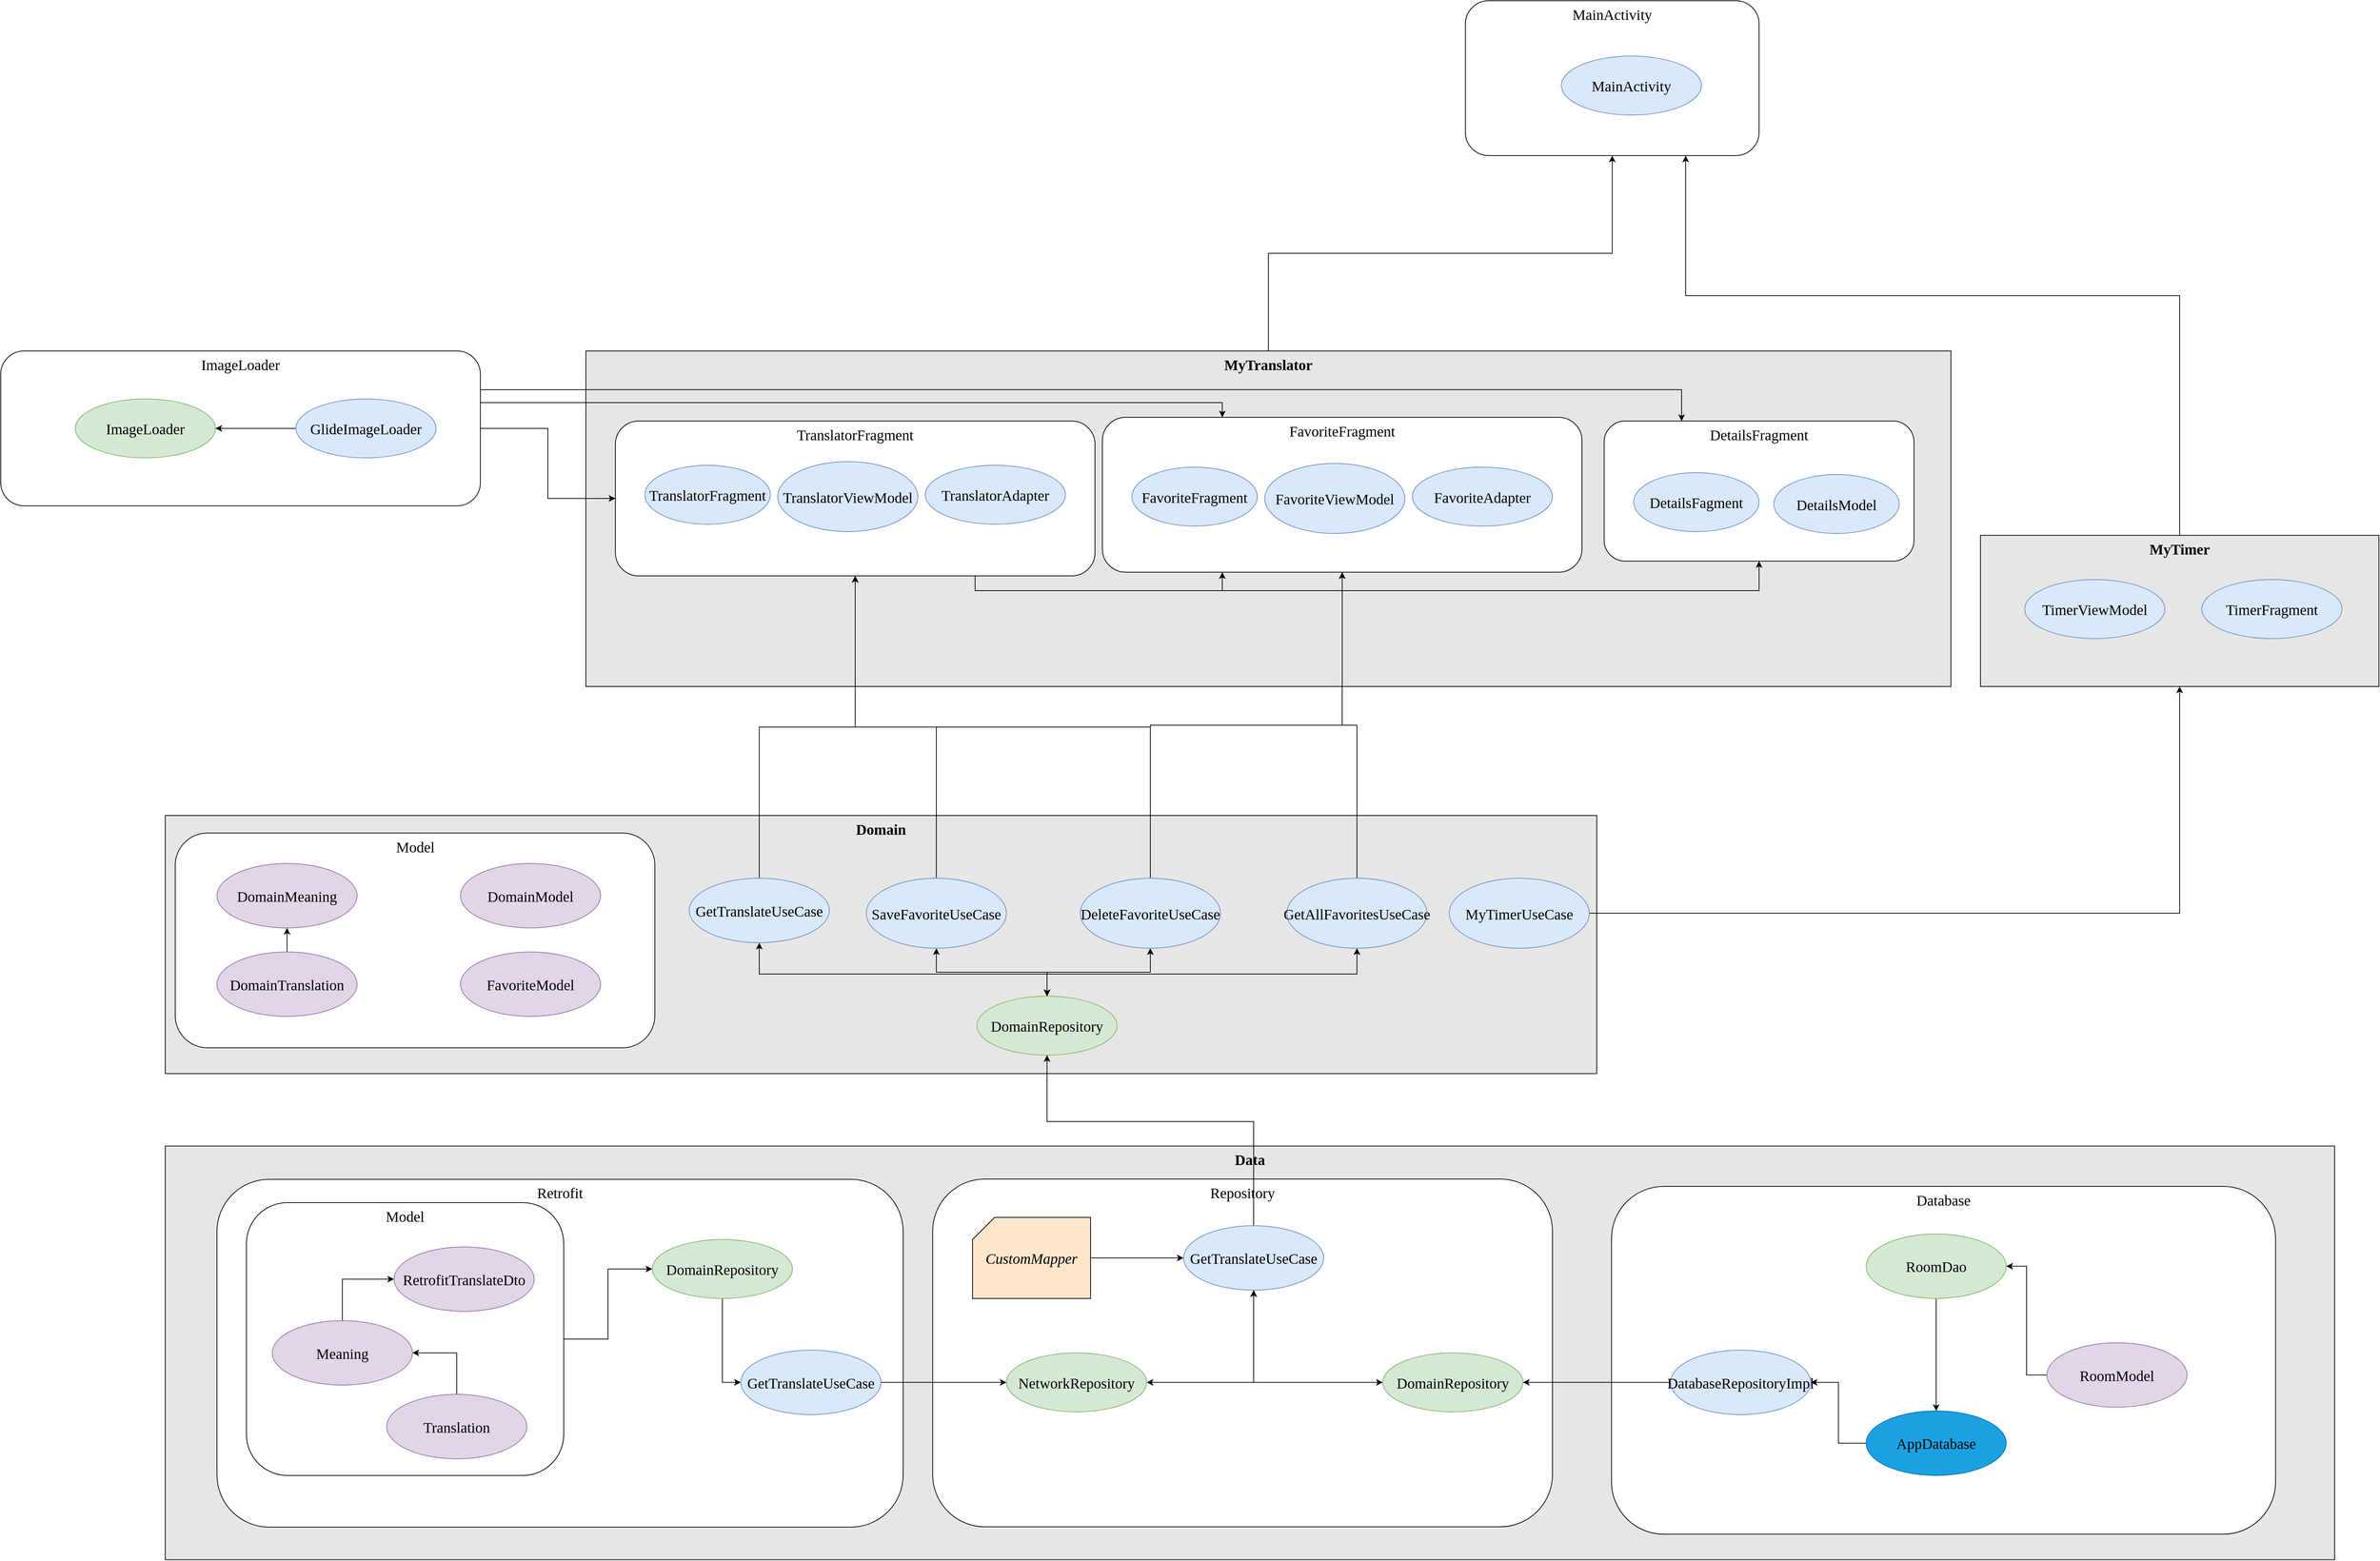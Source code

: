 <mxfile version="17.1.2" type="github">
  <diagram id="92ikUa6rzXuhu6g8R1mI" name="Страница 1">
    <mxGraphModel dx="2155" dy="2402" grid="1" gridSize="10" guides="1" tooltips="1" connect="1" arrows="1" fold="1" page="1" pageScale="1" pageWidth="827" pageHeight="1169" math="0" shadow="0">
      <root>
        <mxCell id="0" />
        <mxCell id="1" parent="0" />
        <mxCell id="5MEwGUwgPGxXNnlHgzlO-14" style="edgeStyle=orthogonalEdgeStyle;rounded=0;orthogonalLoop=1;jettySize=auto;html=1;" edge="1" parent="1" source="iOkIdsyl_SsvX38HtbD8-1" target="iOkIdsyl_SsvX38HtbD8-33">
          <mxGeometry relative="1" as="geometry" />
        </mxCell>
        <mxCell id="iOkIdsyl_SsvX38HtbD8-1" value="MyTranslator" style="rounded=0;whiteSpace=wrap;html=1;fontFamily=Times New Roman;fontStyle=1;fontSize=20;verticalAlign=top;fillColor=#E6E6E6;" parent="1" vertex="1">
          <mxGeometry x="970" y="75" width="1850" height="455" as="geometry" />
        </mxCell>
        <mxCell id="5MEwGUwgPGxXNnlHgzlO-15" style="edgeStyle=orthogonalEdgeStyle;rounded=0;orthogonalLoop=1;jettySize=auto;html=1;entryX=0.75;entryY=1;entryDx=0;entryDy=0;" edge="1" parent="1" source="iOkIdsyl_SsvX38HtbD8-2" target="iOkIdsyl_SsvX38HtbD8-33">
          <mxGeometry relative="1" as="geometry">
            <Array as="points">
              <mxPoint x="3130" />
              <mxPoint x="2461" />
            </Array>
          </mxGeometry>
        </mxCell>
        <mxCell id="iOkIdsyl_SsvX38HtbD8-2" value="MyTimer" style="rounded=0;whiteSpace=wrap;html=1;fontFamily=Times New Roman;fontStyle=1;fontSize=20;verticalAlign=top;fillColor=#E6E6E6;" parent="1" vertex="1">
          <mxGeometry x="2860" y="325" width="540" height="205" as="geometry" />
        </mxCell>
        <mxCell id="iOkIdsyl_SsvX38HtbD8-3" value="Domain" style="rounded=0;whiteSpace=wrap;html=1;fontFamily=Times New Roman;fontStyle=1;fontSize=20;verticalAlign=top;fillColor=#E6E6E6;" parent="1" vertex="1">
          <mxGeometry x="400" y="705" width="1940" height="350" as="geometry" />
        </mxCell>
        <mxCell id="5MEwGUwgPGxXNnlHgzlO-7" style="edgeStyle=orthogonalEdgeStyle;rounded=0;orthogonalLoop=1;jettySize=auto;html=1;exitX=0.75;exitY=1;exitDx=0;exitDy=0;entryX=0.5;entryY=1;entryDx=0;entryDy=0;" edge="1" parent="1" source="iOkIdsyl_SsvX38HtbD8-19" target="5MEwGUwgPGxXNnlHgzlO-3">
          <mxGeometry relative="1" as="geometry" />
        </mxCell>
        <mxCell id="5MEwGUwgPGxXNnlHgzlO-8" style="edgeStyle=orthogonalEdgeStyle;rounded=0;orthogonalLoop=1;jettySize=auto;html=1;exitX=0.75;exitY=1;exitDx=0;exitDy=0;entryX=0.25;entryY=1;entryDx=0;entryDy=0;" edge="1" parent="1" source="iOkIdsyl_SsvX38HtbD8-19" target="iOkIdsyl_SsvX38HtbD8-26">
          <mxGeometry relative="1" as="geometry" />
        </mxCell>
        <mxCell id="iOkIdsyl_SsvX38HtbD8-19" value="TranslatorFragment" style="rounded=1;whiteSpace=wrap;html=1;fontFamily=Times New Roman;fontSize=20;verticalAlign=top;" parent="1" vertex="1">
          <mxGeometry x="1010" y="170" width="650" height="210" as="geometry" />
        </mxCell>
        <mxCell id="iOkIdsyl_SsvX38HtbD8-20" value="&lt;div style=&quot;&quot;&gt;TranslatorAdapter&lt;/div&gt;" style="ellipse;whiteSpace=wrap;html=1;fontFamily=Times New Roman;fontSize=20;fillColor=#dae8fc;strokeColor=#6c8ebf;labelBackgroundColor=none;fontColor=default;" parent="1" vertex="1">
          <mxGeometry x="1430" y="230" width="190" height="80" as="geometry" />
        </mxCell>
        <mxCell id="iOkIdsyl_SsvX38HtbD8-21" value="&lt;div style=&quot;&quot;&gt;TranslatorViewModel&lt;/div&gt;" style="ellipse;whiteSpace=wrap;html=1;fontFamily=Times New Roman;fontSize=20;fillColor=#dae8fc;strokeColor=#6c8ebf;labelBackgroundColor=none;fontColor=default;" parent="1" vertex="1">
          <mxGeometry x="1230" y="225" width="190" height="95" as="geometry" />
        </mxCell>
        <mxCell id="iOkIdsyl_SsvX38HtbD8-22" value="&lt;div style=&quot;&quot;&gt;TranslatorFragment&lt;/div&gt;" style="ellipse;whiteSpace=wrap;html=1;fontFamily=Times New Roman;fontSize=20;fillColor=#dae8fc;strokeColor=#6c8ebf;labelBackgroundColor=none;fontColor=default;" parent="1" vertex="1">
          <mxGeometry x="1050" y="230" width="170" height="80" as="geometry" />
        </mxCell>
        <mxCell id="iOkIdsyl_SsvX38HtbD8-26" value="FavoriteFragment" style="rounded=1;whiteSpace=wrap;html=1;fontFamily=Times New Roman;fontSize=20;verticalAlign=top;" parent="1" vertex="1">
          <mxGeometry x="1670" y="165" width="650" height="210" as="geometry" />
        </mxCell>
        <mxCell id="iOkIdsyl_SsvX38HtbD8-23" value="&lt;div style=&quot;&quot;&gt;FavoriteAdapter&lt;/div&gt;" style="ellipse;whiteSpace=wrap;html=1;fontFamily=Times New Roman;fontSize=20;fillColor=#dae8fc;strokeColor=#6c8ebf;labelBackgroundColor=none;fontColor=default;verticalAlign=middle;" parent="1" vertex="1">
          <mxGeometry x="2090" y="232.5" width="190" height="80" as="geometry" />
        </mxCell>
        <mxCell id="iOkIdsyl_SsvX38HtbD8-24" value="&lt;div style=&quot;&quot;&gt;FavoriteViewModel&lt;/div&gt;" style="ellipse;whiteSpace=wrap;html=1;fontFamily=Times New Roman;fontSize=20;fillColor=#dae8fc;strokeColor=#6c8ebf;labelBackgroundColor=none;fontColor=default;verticalAlign=middle;" parent="1" vertex="1">
          <mxGeometry x="1890" y="227.5" width="190" height="95" as="geometry" />
        </mxCell>
        <mxCell id="iOkIdsyl_SsvX38HtbD8-25" value="&lt;div style=&quot;&quot;&gt;FavoriteFragment&lt;/div&gt;" style="ellipse;whiteSpace=wrap;html=1;fontFamily=Times New Roman;fontSize=20;fillColor=#dae8fc;strokeColor=#6c8ebf;labelBackgroundColor=none;fontColor=default;verticalAlign=middle;" parent="1" vertex="1">
          <mxGeometry x="1710" y="232.5" width="170" height="80" as="geometry" />
        </mxCell>
        <mxCell id="5MEwGUwgPGxXNnlHgzlO-11" style="edgeStyle=orthogonalEdgeStyle;rounded=0;orthogonalLoop=1;jettySize=auto;html=1;" edge="1" parent="1" source="iOkIdsyl_SsvX38HtbD8-27" target="iOkIdsyl_SsvX38HtbD8-19">
          <mxGeometry relative="1" as="geometry" />
        </mxCell>
        <mxCell id="5MEwGUwgPGxXNnlHgzlO-12" style="edgeStyle=orthogonalEdgeStyle;rounded=0;orthogonalLoop=1;jettySize=auto;html=1;entryX=0.25;entryY=0;entryDx=0;entryDy=0;" edge="1" parent="1" source="iOkIdsyl_SsvX38HtbD8-27" target="iOkIdsyl_SsvX38HtbD8-26">
          <mxGeometry relative="1" as="geometry">
            <Array as="points">
              <mxPoint x="1833" y="145" />
            </Array>
          </mxGeometry>
        </mxCell>
        <mxCell id="5MEwGUwgPGxXNnlHgzlO-13" style="edgeStyle=orthogonalEdgeStyle;rounded=0;orthogonalLoop=1;jettySize=auto;html=1;exitX=1;exitY=0.25;exitDx=0;exitDy=0;entryX=0.25;entryY=0;entryDx=0;entryDy=0;" edge="1" parent="1" source="iOkIdsyl_SsvX38HtbD8-27" target="5MEwGUwgPGxXNnlHgzlO-3">
          <mxGeometry relative="1" as="geometry" />
        </mxCell>
        <mxCell id="iOkIdsyl_SsvX38HtbD8-27" value="ImageLoader" style="rounded=1;whiteSpace=wrap;html=1;fontFamily=Times New Roman;fontSize=20;verticalAlign=top;" parent="1" vertex="1">
          <mxGeometry x="177" y="75" width="650" height="210" as="geometry" />
        </mxCell>
        <mxCell id="iOkIdsyl_SsvX38HtbD8-28" value="&lt;div style=&quot;&quot;&gt;ImageLoader&lt;/div&gt;" style="ellipse;whiteSpace=wrap;html=1;fontFamily=Times New Roman;fontSize=20;fillColor=#d5e8d4;strokeColor=#82b366;labelBackgroundColor=none;verticalAlign=middle;" parent="1" vertex="1">
          <mxGeometry x="278" y="140" width="190" height="80" as="geometry" />
        </mxCell>
        <mxCell id="iOkIdsyl_SsvX38HtbD8-30" style="edgeStyle=orthogonalEdgeStyle;rounded=0;orthogonalLoop=1;jettySize=auto;html=1;fontFamily=Times New Roman;fontSize=20;fontColor=default;" parent="1" source="iOkIdsyl_SsvX38HtbD8-29" target="iOkIdsyl_SsvX38HtbD8-28" edge="1">
          <mxGeometry relative="1" as="geometry" />
        </mxCell>
        <mxCell id="iOkIdsyl_SsvX38HtbD8-29" value="&lt;div style=&quot;&quot;&gt;GlideImageLoader&lt;/div&gt;" style="ellipse;whiteSpace=wrap;html=1;fontFamily=Times New Roman;fontSize=20;fillColor=#dae8fc;strokeColor=#6c8ebf;labelBackgroundColor=none;fontColor=default;verticalAlign=middle;" parent="1" vertex="1">
          <mxGeometry x="577" y="140" width="190" height="80" as="geometry" />
        </mxCell>
        <mxCell id="iOkIdsyl_SsvX38HtbD8-33" value="MainActivity" style="rounded=1;whiteSpace=wrap;html=1;fontFamily=Times New Roman;fontSize=20;verticalAlign=top;" parent="1" vertex="1">
          <mxGeometry x="2162" y="-400" width="398" height="210" as="geometry" />
        </mxCell>
        <mxCell id="iOkIdsyl_SsvX38HtbD8-34" value="&lt;div style=&quot;&quot;&gt;MainActivity&lt;/div&gt;" style="ellipse;whiteSpace=wrap;html=1;fontFamily=Times New Roman;fontSize=20;fillColor=#dae8fc;strokeColor=#6c8ebf;labelBackgroundColor=none;fontColor=default;verticalAlign=middle;" parent="1" vertex="1">
          <mxGeometry x="2292" y="-325" width="190" height="80" as="geometry" />
        </mxCell>
        <mxCell id="iOkIdsyl_SsvX38HtbD8-60" value="&lt;div&gt;TimerViewModel&lt;/div&gt;" style="ellipse;whiteSpace=wrap;html=1;fontFamily=Times New Roman;fontSize=20;fillColor=#dae8fc;strokeColor=#6c8ebf;labelBackgroundColor=none;fontColor=default;verticalAlign=middle;" parent="1" vertex="1">
          <mxGeometry x="2920" y="385" width="190" height="80" as="geometry" />
        </mxCell>
        <mxCell id="iOkIdsyl_SsvX38HtbD8-62" value="&lt;div style=&quot;&quot;&gt;TimerFragment&lt;/div&gt;" style="ellipse;whiteSpace=wrap;html=1;fontFamily=Times New Roman;fontSize=20;fillColor=#dae8fc;strokeColor=#6c8ebf;labelBackgroundColor=none;fontColor=default;verticalAlign=middle;" parent="1" vertex="1">
          <mxGeometry x="3160" y="385" width="190" height="80" as="geometry" />
        </mxCell>
        <mxCell id="iOkIdsyl_SsvX38HtbD8-69" value="&lt;div style=&quot;&quot;&gt;DomainRepository&lt;/div&gt;" style="ellipse;whiteSpace=wrap;html=1;fontFamily=Times New Roman;fontSize=20;fillColor=#d5e8d4;strokeColor=#82b366;labelBackgroundColor=none;verticalAlign=middle;fontColor=default;" parent="1" vertex="1">
          <mxGeometry x="1500" y="950" width="190" height="80" as="geometry" />
        </mxCell>
        <mxCell id="iOkIdsyl_SsvX38HtbD8-78" style="edgeStyle=orthogonalEdgeStyle;rounded=0;orthogonalLoop=1;jettySize=auto;html=1;fontFamily=Times New Roman;fontSize=20;fontColor=default;" parent="1" source="iOkIdsyl_SsvX38HtbD8-70" target="iOkIdsyl_SsvX38HtbD8-19" edge="1">
          <mxGeometry relative="1" as="geometry" />
        </mxCell>
        <mxCell id="iOkIdsyl_SsvX38HtbD8-79" style="edgeStyle=orthogonalEdgeStyle;rounded=0;orthogonalLoop=1;jettySize=auto;html=1;fontFamily=Times New Roman;fontSize=20;fontColor=default;" parent="1" source="iOkIdsyl_SsvX38HtbD8-70" target="iOkIdsyl_SsvX38HtbD8-26" edge="1">
          <mxGeometry relative="1" as="geometry" />
        </mxCell>
        <mxCell id="iOkIdsyl_SsvX38HtbD8-89" style="edgeStyle=orthogonalEdgeStyle;rounded=0;orthogonalLoop=1;jettySize=auto;html=1;fontFamily=Times New Roman;fontSize=20;fontColor=default;startArrow=classic;startFill=1;" parent="1" source="iOkIdsyl_SsvX38HtbD8-70" target="iOkIdsyl_SsvX38HtbD8-69" edge="1">
          <mxGeometry relative="1" as="geometry" />
        </mxCell>
        <mxCell id="iOkIdsyl_SsvX38HtbD8-70" value="&lt;div style=&quot;&quot;&gt;DeleteFavoriteUseCase&lt;/div&gt;" style="ellipse;whiteSpace=wrap;html=1;fontFamily=Times New Roman;fontSize=20;fillColor=#dae8fc;strokeColor=#6c8ebf;labelBackgroundColor=none;fontColor=default;" parent="1" vertex="1">
          <mxGeometry x="1640" y="790" width="190" height="95" as="geometry" />
        </mxCell>
        <mxCell id="iOkIdsyl_SsvX38HtbD8-76" style="edgeStyle=orthogonalEdgeStyle;rounded=0;orthogonalLoop=1;jettySize=auto;html=1;fontFamily=Times New Roman;fontSize=20;fontColor=default;" parent="1" source="iOkIdsyl_SsvX38HtbD8-71" target="iOkIdsyl_SsvX38HtbD8-19" edge="1">
          <mxGeometry relative="1" as="geometry" />
        </mxCell>
        <mxCell id="iOkIdsyl_SsvX38HtbD8-88" style="edgeStyle=orthogonalEdgeStyle;rounded=0;orthogonalLoop=1;jettySize=auto;html=1;entryX=0.5;entryY=0;entryDx=0;entryDy=0;fontFamily=Times New Roman;fontSize=20;fontColor=default;startArrow=classic;startFill=1;" parent="1" source="iOkIdsyl_SsvX38HtbD8-71" target="iOkIdsyl_SsvX38HtbD8-69" edge="1">
          <mxGeometry relative="1" as="geometry" />
        </mxCell>
        <mxCell id="iOkIdsyl_SsvX38HtbD8-71" value="&lt;div style=&quot;&quot;&gt;SaveFavoriteUseCase&lt;/div&gt;" style="ellipse;whiteSpace=wrap;html=1;fontFamily=Times New Roman;fontSize=20;fillColor=#dae8fc;strokeColor=#6c8ebf;labelBackgroundColor=none;fontColor=default;" parent="1" vertex="1">
          <mxGeometry x="1350" y="790" width="190" height="95" as="geometry" />
        </mxCell>
        <mxCell id="iOkIdsyl_SsvX38HtbD8-75" style="edgeStyle=orthogonalEdgeStyle;rounded=0;orthogonalLoop=1;jettySize=auto;html=1;fontFamily=Times New Roman;fontSize=20;fontColor=default;" parent="1" source="iOkIdsyl_SsvX38HtbD8-72" target="iOkIdsyl_SsvX38HtbD8-19" edge="1">
          <mxGeometry relative="1" as="geometry" />
        </mxCell>
        <mxCell id="iOkIdsyl_SsvX38HtbD8-87" style="edgeStyle=orthogonalEdgeStyle;rounded=0;orthogonalLoop=1;jettySize=auto;html=1;fontFamily=Times New Roman;fontSize=20;fontColor=default;startArrow=classic;startFill=1;" parent="1" source="iOkIdsyl_SsvX38HtbD8-72" target="iOkIdsyl_SsvX38HtbD8-69" edge="1">
          <mxGeometry relative="1" as="geometry">
            <Array as="points">
              <mxPoint x="1205" y="920" />
              <mxPoint x="1595" y="920" />
            </Array>
          </mxGeometry>
        </mxCell>
        <mxCell id="iOkIdsyl_SsvX38HtbD8-72" value="&lt;div style=&quot;&quot;&gt;GetTranslateUseCase&lt;/div&gt;" style="ellipse;whiteSpace=wrap;html=1;fontFamily=Times New Roman;fontSize=20;fillColor=#dae8fc;strokeColor=#6c8ebf;labelBackgroundColor=none;fontColor=default;" parent="1" vertex="1">
          <mxGeometry x="1110" y="790" width="190" height="87.5" as="geometry" />
        </mxCell>
        <mxCell id="iOkIdsyl_SsvX38HtbD8-80" style="edgeStyle=orthogonalEdgeStyle;rounded=0;orthogonalLoop=1;jettySize=auto;html=1;entryX=0.5;entryY=1;entryDx=0;entryDy=0;fontFamily=Times New Roman;fontSize=20;fontColor=default;" parent="1" source="iOkIdsyl_SsvX38HtbD8-73" target="iOkIdsyl_SsvX38HtbD8-26" edge="1">
          <mxGeometry relative="1" as="geometry" />
        </mxCell>
        <mxCell id="iOkIdsyl_SsvX38HtbD8-90" style="edgeStyle=orthogonalEdgeStyle;rounded=0;orthogonalLoop=1;jettySize=auto;html=1;fontFamily=Times New Roman;fontSize=20;fontColor=default;startArrow=classic;startFill=1;" parent="1" source="iOkIdsyl_SsvX38HtbD8-73" target="iOkIdsyl_SsvX38HtbD8-69" edge="1">
          <mxGeometry relative="1" as="geometry">
            <Array as="points">
              <mxPoint x="2015" y="920" />
              <mxPoint x="1595" y="920" />
            </Array>
          </mxGeometry>
        </mxCell>
        <mxCell id="iOkIdsyl_SsvX38HtbD8-73" value="&lt;div style=&quot;&quot;&gt;GetAllFavoritesUseCase&lt;/div&gt;" style="ellipse;whiteSpace=wrap;html=1;fontFamily=Times New Roman;fontSize=20;fillColor=#dae8fc;strokeColor=#6c8ebf;labelBackgroundColor=none;fontColor=default;" parent="1" vertex="1">
          <mxGeometry x="1920" y="790" width="190" height="95" as="geometry" />
        </mxCell>
        <mxCell id="iOkIdsyl_SsvX38HtbD8-81" value="Model" style="rounded=1;whiteSpace=wrap;html=1;fontFamily=Times New Roman;fontSize=20;verticalAlign=top;" parent="1" vertex="1">
          <mxGeometry x="413.5" y="728.75" width="650" height="291.25" as="geometry" />
        </mxCell>
        <mxCell id="iOkIdsyl_SsvX38HtbD8-82" value="&lt;div style=&quot;&quot;&gt;DomainMeaning&lt;/div&gt;" style="ellipse;whiteSpace=wrap;html=1;fontFamily=Times New Roman;fontSize=20;fillColor=#e1d5e7;strokeColor=#9673a6;labelBackgroundColor=none;" parent="1" vertex="1">
          <mxGeometry x="470" y="770" width="190" height="87.5" as="geometry" />
        </mxCell>
        <mxCell id="iOkIdsyl_SsvX38HtbD8-83" value="&lt;div style=&quot;&quot;&gt;DomainModel&lt;/div&gt;" style="ellipse;whiteSpace=wrap;html=1;fontFamily=Times New Roman;fontSize=20;fillColor=#e1d5e7;strokeColor=#9673a6;labelBackgroundColor=none;" parent="1" vertex="1">
          <mxGeometry x="800" y="770" width="190" height="87.5" as="geometry" />
        </mxCell>
        <mxCell id="iOkIdsyl_SsvX38HtbD8-84" value="&lt;div style=&quot;&quot;&gt;FavoriteModel&lt;/div&gt;" style="ellipse;whiteSpace=wrap;html=1;fontFamily=Times New Roman;fontSize=20;fillColor=#e1d5e7;strokeColor=#9673a6;labelBackgroundColor=none;" parent="1" vertex="1">
          <mxGeometry x="800" y="890" width="190" height="87.5" as="geometry" />
        </mxCell>
        <mxCell id="iOkIdsyl_SsvX38HtbD8-86" style="edgeStyle=orthogonalEdgeStyle;rounded=0;orthogonalLoop=1;jettySize=auto;html=1;fontFamily=Times New Roman;fontSize=20;fontColor=default;" parent="1" source="iOkIdsyl_SsvX38HtbD8-85" target="iOkIdsyl_SsvX38HtbD8-82" edge="1">
          <mxGeometry relative="1" as="geometry" />
        </mxCell>
        <mxCell id="iOkIdsyl_SsvX38HtbD8-85" value="&lt;div style=&quot;&quot;&gt;DomainTranslation&lt;/div&gt;" style="ellipse;whiteSpace=wrap;html=1;fontFamily=Times New Roman;fontSize=20;fillColor=#e1d5e7;strokeColor=#9673a6;labelBackgroundColor=none;" parent="1" vertex="1">
          <mxGeometry x="470" y="890" width="190" height="87.5" as="geometry" />
        </mxCell>
        <mxCell id="iOkIdsyl_SsvX38HtbD8-91" value="Data" style="rounded=0;whiteSpace=wrap;html=1;fontFamily=Times New Roman;fontStyle=1;fontSize=20;verticalAlign=top;fillColor=#E6E6E6;" parent="1" vertex="1">
          <mxGeometry x="400" y="1153.25" width="2940" height="561" as="geometry" />
        </mxCell>
        <mxCell id="iOkIdsyl_SsvX38HtbD8-93" value="Retrofit" style="rounded=1;whiteSpace=wrap;html=1;fontFamily=Times New Roman;fontSize=20;verticalAlign=top;" parent="1" vertex="1">
          <mxGeometry x="470" y="1198.37" width="930" height="471.63" as="geometry" />
        </mxCell>
        <mxCell id="iOkIdsyl_SsvX38HtbD8-102" style="edgeStyle=orthogonalEdgeStyle;rounded=0;orthogonalLoop=1;jettySize=auto;html=1;entryX=0;entryY=0.5;entryDx=0;entryDy=0;fontFamily=Times New Roman;fontSize=20;fontColor=default;startArrow=none;startFill=0;" parent="1" source="iOkIdsyl_SsvX38HtbD8-94" target="iOkIdsyl_SsvX38HtbD8-95" edge="1">
          <mxGeometry relative="1" as="geometry" />
        </mxCell>
        <mxCell id="iOkIdsyl_SsvX38HtbD8-94" value="&lt;div style=&quot;&quot;&gt;DomainRepository&lt;/div&gt;" style="ellipse;whiteSpace=wrap;html=1;fontFamily=Times New Roman;fontSize=20;fillColor=#d5e8d4;strokeColor=#82b366;labelBackgroundColor=none;verticalAlign=middle;fontColor=default;" parent="1" vertex="1">
          <mxGeometry x="1060" y="1280" width="190" height="80" as="geometry" />
        </mxCell>
        <mxCell id="iOkIdsyl_SsvX38HtbD8-95" value="&lt;div style=&quot;&quot;&gt;GetTranslateUseCase&lt;/div&gt;" style="ellipse;whiteSpace=wrap;html=1;fontFamily=Times New Roman;fontSize=20;fillColor=#dae8fc;strokeColor=#6c8ebf;labelBackgroundColor=none;fontColor=default;" parent="1" vertex="1">
          <mxGeometry x="1180" y="1430" width="190" height="87.5" as="geometry" />
        </mxCell>
        <mxCell id="iOkIdsyl_SsvX38HtbD8-103" style="edgeStyle=orthogonalEdgeStyle;rounded=0;orthogonalLoop=1;jettySize=auto;html=1;fontFamily=Times New Roman;fontSize=20;fontColor=default;startArrow=none;startFill=0;" parent="1" source="iOkIdsyl_SsvX38HtbD8-96" target="iOkIdsyl_SsvX38HtbD8-94" edge="1">
          <mxGeometry relative="1" as="geometry" />
        </mxCell>
        <mxCell id="iOkIdsyl_SsvX38HtbD8-96" value="Model" style="rounded=1;whiteSpace=wrap;html=1;fontFamily=Times New Roman;fontSize=20;verticalAlign=top;" parent="1" vertex="1">
          <mxGeometry x="510" y="1230" width="430" height="370" as="geometry" />
        </mxCell>
        <mxCell id="iOkIdsyl_SsvX38HtbD8-97" value="&lt;div style=&quot;&quot;&gt;RetrofitTranslateDto&lt;/div&gt;" style="ellipse;whiteSpace=wrap;html=1;fontFamily=Times New Roman;fontSize=20;fillColor=#e1d5e7;strokeColor=#9673a6;labelBackgroundColor=none;fontColor=default;" parent="1" vertex="1">
          <mxGeometry x="710" y="1290" width="190" height="87.5" as="geometry" />
        </mxCell>
        <mxCell id="iOkIdsyl_SsvX38HtbD8-100" style="edgeStyle=orthogonalEdgeStyle;rounded=0;orthogonalLoop=1;jettySize=auto;html=1;entryX=1;entryY=0.5;entryDx=0;entryDy=0;fontFamily=Times New Roman;fontSize=20;fontColor=default;startArrow=none;startFill=0;" parent="1" source="iOkIdsyl_SsvX38HtbD8-98" target="iOkIdsyl_SsvX38HtbD8-99" edge="1">
          <mxGeometry relative="1" as="geometry" />
        </mxCell>
        <mxCell id="iOkIdsyl_SsvX38HtbD8-98" value="&lt;div style=&quot;&quot;&gt;Translation&lt;/div&gt;" style="ellipse;whiteSpace=wrap;html=1;fontFamily=Times New Roman;fontSize=20;fillColor=#e1d5e7;strokeColor=#9673a6;labelBackgroundColor=none;fontColor=default;" parent="1" vertex="1">
          <mxGeometry x="700" y="1490" width="190" height="87.5" as="geometry" />
        </mxCell>
        <mxCell id="iOkIdsyl_SsvX38HtbD8-101" style="edgeStyle=orthogonalEdgeStyle;rounded=0;orthogonalLoop=1;jettySize=auto;html=1;entryX=0;entryY=0.5;entryDx=0;entryDy=0;fontFamily=Times New Roman;fontSize=20;fontColor=default;startArrow=none;startFill=0;" parent="1" source="iOkIdsyl_SsvX38HtbD8-99" target="iOkIdsyl_SsvX38HtbD8-97" edge="1">
          <mxGeometry relative="1" as="geometry" />
        </mxCell>
        <mxCell id="iOkIdsyl_SsvX38HtbD8-99" value="&lt;div style=&quot;&quot;&gt;Meaning&lt;/div&gt;" style="ellipse;whiteSpace=wrap;html=1;fontFamily=Times New Roman;fontSize=20;fillColor=#e1d5e7;strokeColor=#9673a6;labelBackgroundColor=none;fontColor=default;" parent="1" vertex="1">
          <mxGeometry x="545" y="1390" width="190" height="87.5" as="geometry" />
        </mxCell>
        <mxCell id="iOkIdsyl_SsvX38HtbD8-104" value="Repository" style="rounded=1;whiteSpace=wrap;html=1;fontFamily=Times New Roman;fontSize=20;verticalAlign=top;" parent="1" vertex="1">
          <mxGeometry x="1440" y="1197.94" width="840" height="471.63" as="geometry" />
        </mxCell>
        <mxCell id="iOkIdsyl_SsvX38HtbD8-111" style="edgeStyle=orthogonalEdgeStyle;rounded=0;orthogonalLoop=1;jettySize=auto;html=1;entryX=0.5;entryY=1;entryDx=0;entryDy=0;fontFamily=Times New Roman;fontSize=20;fontColor=default;startArrow=none;startFill=0;" parent="1" source="iOkIdsyl_SsvX38HtbD8-105" target="iOkIdsyl_SsvX38HtbD8-69" edge="1">
          <mxGeometry relative="1" as="geometry">
            <Array as="points">
              <mxPoint x="1875" y="1120" />
              <mxPoint x="1595" y="1120" />
            </Array>
          </mxGeometry>
        </mxCell>
        <mxCell id="iOkIdsyl_SsvX38HtbD8-105" value="&lt;div style=&quot;&quot;&gt;GetTranslateUseCase&lt;/div&gt;" style="ellipse;whiteSpace=wrap;html=1;fontFamily=Times New Roman;fontSize=20;fillColor=#dae8fc;strokeColor=#6c8ebf;labelBackgroundColor=none;fontColor=default;" parent="1" vertex="1">
          <mxGeometry x="1780" y="1261.25" width="190" height="87.5" as="geometry" />
        </mxCell>
        <mxCell id="iOkIdsyl_SsvX38HtbD8-112" style="edgeStyle=orthogonalEdgeStyle;rounded=0;orthogonalLoop=1;jettySize=auto;html=1;entryX=0.5;entryY=1;entryDx=0;entryDy=0;fontFamily=Times New Roman;fontSize=20;fontColor=default;startArrow=classic;startFill=1;" parent="1" source="iOkIdsyl_SsvX38HtbD8-106" target="iOkIdsyl_SsvX38HtbD8-105" edge="1">
          <mxGeometry relative="1" as="geometry" />
        </mxCell>
        <mxCell id="iOkIdsyl_SsvX38HtbD8-106" value="&lt;div style=&quot;&quot;&gt;NetworkRepository&lt;/div&gt;" style="ellipse;whiteSpace=wrap;html=1;fontFamily=Times New Roman;fontSize=20;fillColor=#d5e8d4;strokeColor=#82b366;labelBackgroundColor=none;verticalAlign=middle;fontColor=default;" parent="1" vertex="1">
          <mxGeometry x="1540" y="1433.75" width="190" height="80" as="geometry" />
        </mxCell>
        <mxCell id="iOkIdsyl_SsvX38HtbD8-113" style="edgeStyle=orthogonalEdgeStyle;rounded=0;orthogonalLoop=1;jettySize=auto;html=1;entryX=0.5;entryY=1;entryDx=0;entryDy=0;fontFamily=Times New Roman;fontSize=20;fontColor=default;startArrow=classic;startFill=1;" parent="1" source="iOkIdsyl_SsvX38HtbD8-107" target="iOkIdsyl_SsvX38HtbD8-105" edge="1">
          <mxGeometry relative="1" as="geometry" />
        </mxCell>
        <mxCell id="iOkIdsyl_SsvX38HtbD8-107" value="&lt;div style=&quot;&quot;&gt;DomainRepository&lt;/div&gt;" style="ellipse;whiteSpace=wrap;html=1;fontFamily=Times New Roman;fontSize=20;fillColor=#d5e8d4;strokeColor=#82b366;labelBackgroundColor=none;verticalAlign=middle;fontColor=default;" parent="1" vertex="1">
          <mxGeometry x="2050" y="1433.75" width="190" height="80" as="geometry" />
        </mxCell>
        <mxCell id="iOkIdsyl_SsvX38HtbD8-109" style="edgeStyle=orthogonalEdgeStyle;rounded=0;orthogonalLoop=1;jettySize=auto;html=1;fontFamily=Times New Roman;fontSize=20;fontColor=default;startArrow=none;startFill=0;" parent="1" source="iOkIdsyl_SsvX38HtbD8-108" target="iOkIdsyl_SsvX38HtbD8-105" edge="1">
          <mxGeometry relative="1" as="geometry" />
        </mxCell>
        <mxCell id="iOkIdsyl_SsvX38HtbD8-108" value="&lt;div style=&quot;font-size: 20px&quot;&gt;&lt;span style=&quot;font-style: italic ; font-size: 20px&quot;&gt;CustomMapper&lt;/span&gt;&lt;/div&gt;" style="shape=card;whiteSpace=wrap;html=1;fontFamily=Times New Roman;fontSize=20;verticalAlign=middle;labelBackgroundColor=none;fontColor=default;fillColor=#FFE6CC;" parent="1" vertex="1">
          <mxGeometry x="1494" y="1250" width="160" height="110" as="geometry" />
        </mxCell>
        <mxCell id="iOkIdsyl_SsvX38HtbD8-110" style="edgeStyle=orthogonalEdgeStyle;rounded=0;orthogonalLoop=1;jettySize=auto;html=1;fontFamily=Times New Roman;fontSize=20;fontColor=default;startArrow=none;startFill=0;" parent="1" source="iOkIdsyl_SsvX38HtbD8-95" target="iOkIdsyl_SsvX38HtbD8-106" edge="1">
          <mxGeometry relative="1" as="geometry" />
        </mxCell>
        <mxCell id="iOkIdsyl_SsvX38HtbD8-115" value="Database" style="rounded=1;whiteSpace=wrap;html=1;fontFamily=Times New Roman;fontSize=20;verticalAlign=top;" parent="1" vertex="1">
          <mxGeometry x="2360" y="1207.94" width="900" height="471.63" as="geometry" />
        </mxCell>
        <mxCell id="iOkIdsyl_SsvX38HtbD8-122" style="edgeStyle=orthogonalEdgeStyle;rounded=0;orthogonalLoop=1;jettySize=auto;html=1;fontFamily=Times New Roman;fontSize=20;fontColor=default;startArrow=none;startFill=0;" parent="1" source="iOkIdsyl_SsvX38HtbD8-116" target="iOkIdsyl_SsvX38HtbD8-117" edge="1">
          <mxGeometry relative="1" as="geometry" />
        </mxCell>
        <mxCell id="iOkIdsyl_SsvX38HtbD8-116" value="&lt;div style=&quot;&quot;&gt;RoomDao&lt;/div&gt;" style="ellipse;whiteSpace=wrap;html=1;fontFamily=Times New Roman;fontSize=20;fillColor=#d5e8d4;strokeColor=#82b366;labelBackgroundColor=none;fontColor=default;" parent="1" vertex="1">
          <mxGeometry x="2705" y="1272.5" width="190" height="87.5" as="geometry" />
        </mxCell>
        <mxCell id="iOkIdsyl_SsvX38HtbD8-121" style="edgeStyle=orthogonalEdgeStyle;rounded=0;orthogonalLoop=1;jettySize=auto;html=1;fontFamily=Times New Roman;fontSize=20;fontColor=default;startArrow=none;startFill=0;" parent="1" source="iOkIdsyl_SsvX38HtbD8-117" target="iOkIdsyl_SsvX38HtbD8-118" edge="1">
          <mxGeometry relative="1" as="geometry" />
        </mxCell>
        <mxCell id="iOkIdsyl_SsvX38HtbD8-117" value="&lt;div style=&quot;&quot;&gt;AppDatabase&lt;/div&gt;" style="ellipse;whiteSpace=wrap;html=1;fontFamily=Times New Roman;fontSize=20;fillColor=#1ba1e2;strokeColor=#006EAF;labelBackgroundColor=none;fontColor=default;" parent="1" vertex="1">
          <mxGeometry x="2705" y="1512.5" width="190" height="87.5" as="geometry" />
        </mxCell>
        <mxCell id="iOkIdsyl_SsvX38HtbD8-120" style="edgeStyle=orthogonalEdgeStyle;rounded=0;orthogonalLoop=1;jettySize=auto;html=1;entryX=1;entryY=0.5;entryDx=0;entryDy=0;fontFamily=Times New Roman;fontSize=20;fontColor=default;startArrow=none;startFill=0;" parent="1" source="iOkIdsyl_SsvX38HtbD8-118" target="iOkIdsyl_SsvX38HtbD8-107" edge="1">
          <mxGeometry relative="1" as="geometry" />
        </mxCell>
        <mxCell id="iOkIdsyl_SsvX38HtbD8-118" value="&lt;div style=&quot;&quot;&gt;DatabaseRepositoryImpl&lt;/div&gt;" style="ellipse;whiteSpace=wrap;html=1;fontFamily=Times New Roman;fontSize=20;fillColor=#dae8fc;strokeColor=#6c8ebf;labelBackgroundColor=none;fontColor=default;" parent="1" vertex="1">
          <mxGeometry x="2440" y="1430" width="190" height="87.5" as="geometry" />
        </mxCell>
        <mxCell id="iOkIdsyl_SsvX38HtbD8-124" style="edgeStyle=orthogonalEdgeStyle;rounded=0;orthogonalLoop=1;jettySize=auto;html=1;entryX=1;entryY=0.5;entryDx=0;entryDy=0;fontFamily=Times New Roman;fontSize=20;fontColor=default;startArrow=none;startFill=0;" parent="1" source="iOkIdsyl_SsvX38HtbD8-119" target="iOkIdsyl_SsvX38HtbD8-116" edge="1">
          <mxGeometry relative="1" as="geometry" />
        </mxCell>
        <mxCell id="iOkIdsyl_SsvX38HtbD8-119" value="&lt;div style=&quot;&quot;&gt;RoomModel&lt;/div&gt;" style="ellipse;whiteSpace=wrap;html=1;fontFamily=Times New Roman;fontSize=20;fillColor=#e1d5e7;strokeColor=#9673a6;labelBackgroundColor=none;fontColor=default;" parent="1" vertex="1">
          <mxGeometry x="2950" y="1420" width="190" height="87.5" as="geometry" />
        </mxCell>
        <mxCell id="5MEwGUwgPGxXNnlHgzlO-2" style="edgeStyle=orthogonalEdgeStyle;rounded=0;orthogonalLoop=1;jettySize=auto;html=1;entryX=0.5;entryY=1;entryDx=0;entryDy=0;" edge="1" parent="1" source="5MEwGUwgPGxXNnlHgzlO-1" target="iOkIdsyl_SsvX38HtbD8-2">
          <mxGeometry relative="1" as="geometry" />
        </mxCell>
        <mxCell id="5MEwGUwgPGxXNnlHgzlO-1" value="&lt;div&gt;MyTimerUseCase&lt;/div&gt;" style="ellipse;whiteSpace=wrap;html=1;fontFamily=Times New Roman;fontSize=20;fillColor=#dae8fc;strokeColor=#6c8ebf;labelBackgroundColor=none;fontColor=default;" vertex="1" parent="1">
          <mxGeometry x="2140" y="790" width="190" height="95" as="geometry" />
        </mxCell>
        <mxCell id="5MEwGUwgPGxXNnlHgzlO-3" value="DetailsFragment" style="rounded=1;whiteSpace=wrap;html=1;fontFamily=Times New Roman;fontSize=20;verticalAlign=top;" vertex="1" parent="1">
          <mxGeometry x="2350" y="170" width="420" height="190" as="geometry" />
        </mxCell>
        <mxCell id="5MEwGUwgPGxXNnlHgzlO-5" value="&lt;div&gt;DetailsModel&lt;/div&gt;" style="ellipse;whiteSpace=wrap;html=1;fontFamily=Times New Roman;fontSize=20;fillColor=#dae8fc;strokeColor=#6c8ebf;labelBackgroundColor=none;fontColor=default;verticalAlign=middle;" vertex="1" parent="1">
          <mxGeometry x="2580" y="242.5" width="170" height="80" as="geometry" />
        </mxCell>
        <mxCell id="5MEwGUwgPGxXNnlHgzlO-6" value="&lt;div&gt;DetailsFagment&lt;/div&gt;" style="ellipse;whiteSpace=wrap;html=1;fontFamily=Times New Roman;fontSize=20;fillColor=#dae8fc;strokeColor=#6c8ebf;labelBackgroundColor=none;fontColor=default;verticalAlign=middle;" vertex="1" parent="1">
          <mxGeometry x="2390" y="240" width="170" height="80" as="geometry" />
        </mxCell>
      </root>
    </mxGraphModel>
  </diagram>
</mxfile>
